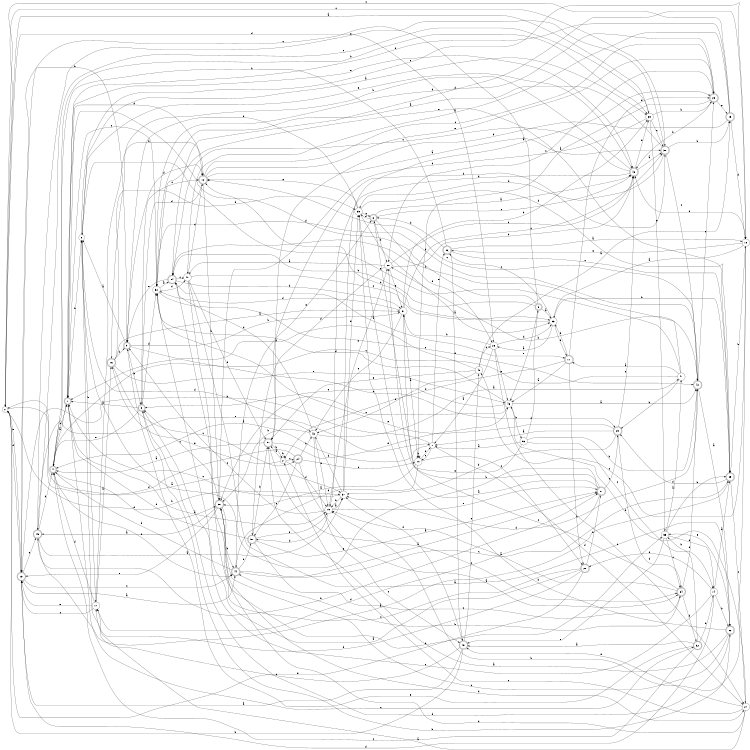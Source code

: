 digraph n45_6 {
__start0 [label="" shape="none"];

rankdir=LR;
size="8,5";

s0 [style="filled", color="black", fillcolor="white" shape="circle", label="0"];
s1 [style="rounded,filled", color="black", fillcolor="white" shape="doublecircle", label="1"];
s2 [style="filled", color="black", fillcolor="white" shape="circle", label="2"];
s3 [style="rounded,filled", color="black", fillcolor="white" shape="doublecircle", label="3"];
s4 [style="rounded,filled", color="black", fillcolor="white" shape="doublecircle", label="4"];
s5 [style="rounded,filled", color="black", fillcolor="white" shape="doublecircle", label="5"];
s6 [style="rounded,filled", color="black", fillcolor="white" shape="doublecircle", label="6"];
s7 [style="filled", color="black", fillcolor="white" shape="circle", label="7"];
s8 [style="filled", color="black", fillcolor="white" shape="circle", label="8"];
s9 [style="rounded,filled", color="black", fillcolor="white" shape="doublecircle", label="9"];
s10 [style="filled", color="black", fillcolor="white" shape="circle", label="10"];
s11 [style="rounded,filled", color="black", fillcolor="white" shape="doublecircle", label="11"];
s12 [style="rounded,filled", color="black", fillcolor="white" shape="doublecircle", label="12"];
s13 [style="rounded,filled", color="black", fillcolor="white" shape="doublecircle", label="13"];
s14 [style="filled", color="black", fillcolor="white" shape="circle", label="14"];
s15 [style="rounded,filled", color="black", fillcolor="white" shape="doublecircle", label="15"];
s16 [style="rounded,filled", color="black", fillcolor="white" shape="doublecircle", label="16"];
s17 [style="filled", color="black", fillcolor="white" shape="circle", label="17"];
s18 [style="filled", color="black", fillcolor="white" shape="circle", label="18"];
s19 [style="filled", color="black", fillcolor="white" shape="circle", label="19"];
s20 [style="filled", color="black", fillcolor="white" shape="circle", label="20"];
s21 [style="rounded,filled", color="black", fillcolor="white" shape="doublecircle", label="21"];
s22 [style="rounded,filled", color="black", fillcolor="white" shape="doublecircle", label="22"];
s23 [style="rounded,filled", color="black", fillcolor="white" shape="doublecircle", label="23"];
s24 [style="rounded,filled", color="black", fillcolor="white" shape="doublecircle", label="24"];
s25 [style="rounded,filled", color="black", fillcolor="white" shape="doublecircle", label="25"];
s26 [style="filled", color="black", fillcolor="white" shape="circle", label="26"];
s27 [style="filled", color="black", fillcolor="white" shape="circle", label="27"];
s28 [style="rounded,filled", color="black", fillcolor="white" shape="doublecircle", label="28"];
s29 [style="rounded,filled", color="black", fillcolor="white" shape="doublecircle", label="29"];
s30 [style="rounded,filled", color="black", fillcolor="white" shape="doublecircle", label="30"];
s31 [style="filled", color="black", fillcolor="white" shape="circle", label="31"];
s32 [style="rounded,filled", color="black", fillcolor="white" shape="doublecircle", label="32"];
s33 [style="filled", color="black", fillcolor="white" shape="circle", label="33"];
s34 [style="rounded,filled", color="black", fillcolor="white" shape="doublecircle", label="34"];
s35 [style="filled", color="black", fillcolor="white" shape="circle", label="35"];
s36 [style="rounded,filled", color="black", fillcolor="white" shape="doublecircle", label="36"];
s37 [style="filled", color="black", fillcolor="white" shape="circle", label="37"];
s38 [style="rounded,filled", color="black", fillcolor="white" shape="doublecircle", label="38"];
s39 [style="filled", color="black", fillcolor="white" shape="circle", label="39"];
s40 [style="filled", color="black", fillcolor="white" shape="circle", label="40"];
s41 [style="filled", color="black", fillcolor="white" shape="circle", label="41"];
s42 [style="rounded,filled", color="black", fillcolor="white" shape="doublecircle", label="42"];
s43 [style="filled", color="black", fillcolor="white" shape="circle", label="43"];
s44 [style="rounded,filled", color="black", fillcolor="white" shape="doublecircle", label="44"];
s45 [style="rounded,filled", color="black", fillcolor="white" shape="doublecircle", label="45"];
s46 [style="filled", color="black", fillcolor="white" shape="circle", label="46"];
s47 [style="filled", color="black", fillcolor="white" shape="circle", label="47"];
s48 [style="rounded,filled", color="black", fillcolor="white" shape="doublecircle", label="48"];
s49 [style="rounded,filled", color="black", fillcolor="white" shape="doublecircle", label="49"];
s50 [style="rounded,filled", color="black", fillcolor="white" shape="doublecircle", label="50"];
s51 [style="rounded,filled", color="black", fillcolor="white" shape="doublecircle", label="51"];
s52 [style="filled", color="black", fillcolor="white" shape="circle", label="52"];
s53 [style="filled", color="black", fillcolor="white" shape="circle", label="53"];
s54 [style="rounded,filled", color="black", fillcolor="white" shape="doublecircle", label="54"];
s55 [style="filled", color="black", fillcolor="white" shape="circle", label="55"];
s0 -> s37 [label="a"];
s0 -> s37 [label="b"];
s0 -> s30 [label="c"];
s0 -> s26 [label="d"];
s0 -> s13 [label="e"];
s1 -> s19 [label="a"];
s1 -> s8 [label="b"];
s1 -> s32 [label="c"];
s1 -> s12 [label="d"];
s1 -> s49 [label="e"];
s2 -> s50 [label="a"];
s2 -> s2 [label="b"];
s2 -> s24 [label="c"];
s2 -> s19 [label="d"];
s2 -> s16 [label="e"];
s3 -> s1 [label="a"];
s3 -> s22 [label="b"];
s3 -> s12 [label="c"];
s3 -> s52 [label="d"];
s3 -> s4 [label="e"];
s4 -> s1 [label="a"];
s4 -> s39 [label="b"];
s4 -> s1 [label="c"];
s4 -> s38 [label="d"];
s4 -> s44 [label="e"];
s5 -> s33 [label="a"];
s5 -> s54 [label="b"];
s5 -> s13 [label="c"];
s5 -> s1 [label="d"];
s5 -> s46 [label="e"];
s6 -> s49 [label="a"];
s6 -> s20 [label="b"];
s6 -> s49 [label="c"];
s6 -> s35 [label="d"];
s6 -> s26 [label="e"];
s7 -> s4 [label="a"];
s7 -> s13 [label="b"];
s7 -> s10 [label="c"];
s7 -> s27 [label="d"];
s7 -> s36 [label="e"];
s8 -> s39 [label="a"];
s8 -> s17 [label="b"];
s8 -> s18 [label="c"];
s8 -> s43 [label="d"];
s8 -> s49 [label="e"];
s9 -> s8 [label="a"];
s9 -> s31 [label="b"];
s9 -> s29 [label="c"];
s9 -> s12 [label="d"];
s9 -> s3 [label="e"];
s10 -> s38 [label="a"];
s10 -> s10 [label="b"];
s10 -> s28 [label="c"];
s10 -> s44 [label="d"];
s10 -> s7 [label="e"];
s11 -> s46 [label="a"];
s11 -> s33 [label="b"];
s11 -> s28 [label="c"];
s11 -> s2 [label="d"];
s11 -> s23 [label="e"];
s12 -> s30 [label="a"];
s12 -> s38 [label="b"];
s12 -> s23 [label="c"];
s12 -> s3 [label="d"];
s12 -> s23 [label="e"];
s13 -> s44 [label="a"];
s13 -> s9 [label="b"];
s13 -> s44 [label="c"];
s13 -> s0 [label="d"];
s13 -> s45 [label="e"];
s14 -> s25 [label="a"];
s14 -> s22 [label="b"];
s14 -> s3 [label="c"];
s14 -> s13 [label="d"];
s14 -> s28 [label="e"];
s15 -> s47 [label="a"];
s15 -> s50 [label="b"];
s15 -> s0 [label="c"];
s15 -> s18 [label="d"];
s15 -> s1 [label="e"];
s16 -> s31 [label="a"];
s16 -> s9 [label="b"];
s16 -> s24 [label="c"];
s16 -> s35 [label="d"];
s16 -> s46 [label="e"];
s17 -> s16 [label="a"];
s17 -> s12 [label="b"];
s17 -> s13 [label="c"];
s17 -> s4 [label="d"];
s17 -> s13 [label="e"];
s18 -> s33 [label="a"];
s18 -> s19 [label="b"];
s18 -> s40 [label="c"];
s18 -> s49 [label="d"];
s18 -> s36 [label="e"];
s19 -> s37 [label="a"];
s19 -> s20 [label="b"];
s19 -> s9 [label="c"];
s19 -> s51 [label="d"];
s19 -> s21 [label="e"];
s20 -> s47 [label="a"];
s20 -> s49 [label="b"];
s20 -> s49 [label="c"];
s20 -> s51 [label="d"];
s20 -> s31 [label="e"];
s21 -> s35 [label="a"];
s21 -> s6 [label="b"];
s21 -> s29 [label="c"];
s21 -> s17 [label="d"];
s21 -> s8 [label="e"];
s22 -> s50 [label="a"];
s22 -> s35 [label="b"];
s22 -> s38 [label="c"];
s22 -> s3 [label="d"];
s22 -> s55 [label="e"];
s23 -> s10 [label="a"];
s23 -> s49 [label="b"];
s23 -> s20 [label="c"];
s23 -> s52 [label="d"];
s23 -> s15 [label="e"];
s24 -> s34 [label="a"];
s24 -> s43 [label="b"];
s24 -> s10 [label="c"];
s24 -> s0 [label="d"];
s24 -> s51 [label="e"];
s25 -> s45 [label="a"];
s25 -> s18 [label="b"];
s25 -> s27 [label="c"];
s25 -> s29 [label="d"];
s25 -> s52 [label="e"];
s26 -> s7 [label="a"];
s26 -> s31 [label="b"];
s26 -> s27 [label="c"];
s26 -> s33 [label="d"];
s26 -> s46 [label="e"];
s27 -> s17 [label="a"];
s27 -> s46 [label="b"];
s27 -> s2 [label="c"];
s27 -> s38 [label="d"];
s27 -> s48 [label="e"];
s28 -> s52 [label="a"];
s28 -> s21 [label="b"];
s28 -> s54 [label="c"];
s28 -> s17 [label="d"];
s28 -> s0 [label="e"];
s29 -> s7 [label="a"];
s29 -> s37 [label="b"];
s29 -> s49 [label="c"];
s29 -> s34 [label="d"];
s29 -> s52 [label="e"];
s30 -> s52 [label="a"];
s30 -> s15 [label="b"];
s30 -> s42 [label="c"];
s30 -> s35 [label="d"];
s30 -> s45 [label="e"];
s31 -> s10 [label="a"];
s31 -> s39 [label="b"];
s31 -> s30 [label="c"];
s31 -> s52 [label="d"];
s31 -> s43 [label="e"];
s32 -> s48 [label="a"];
s32 -> s55 [label="b"];
s32 -> s4 [label="c"];
s32 -> s14 [label="d"];
s32 -> s9 [label="e"];
s33 -> s26 [label="a"];
s33 -> s25 [label="b"];
s33 -> s36 [label="c"];
s33 -> s12 [label="d"];
s33 -> s11 [label="e"];
s34 -> s19 [label="a"];
s34 -> s44 [label="b"];
s34 -> s31 [label="c"];
s34 -> s32 [label="d"];
s34 -> s42 [label="e"];
s35 -> s33 [label="a"];
s35 -> s9 [label="b"];
s35 -> s6 [label="c"];
s35 -> s25 [label="d"];
s35 -> s12 [label="e"];
s36 -> s18 [label="a"];
s36 -> s4 [label="b"];
s36 -> s25 [label="c"];
s36 -> s6 [label="d"];
s36 -> s48 [label="e"];
s37 -> s23 [label="a"];
s37 -> s19 [label="b"];
s37 -> s1 [label="c"];
s37 -> s43 [label="d"];
s37 -> s35 [label="e"];
s38 -> s45 [label="a"];
s38 -> s44 [label="b"];
s38 -> s3 [label="c"];
s38 -> s27 [label="d"];
s38 -> s13 [label="e"];
s39 -> s0 [label="a"];
s39 -> s23 [label="b"];
s39 -> s30 [label="c"];
s39 -> s38 [label="d"];
s39 -> s55 [label="e"];
s40 -> s15 [label="a"];
s40 -> s43 [label="b"];
s40 -> s26 [label="c"];
s40 -> s1 [label="d"];
s40 -> s50 [label="e"];
s41 -> s11 [label="a"];
s41 -> s29 [label="b"];
s41 -> s4 [label="c"];
s41 -> s54 [label="d"];
s41 -> s8 [label="e"];
s42 -> s22 [label="a"];
s42 -> s20 [label="b"];
s42 -> s12 [label="c"];
s42 -> s37 [label="d"];
s42 -> s23 [label="e"];
s43 -> s41 [label="a"];
s43 -> s38 [label="b"];
s43 -> s48 [label="c"];
s43 -> s54 [label="d"];
s43 -> s19 [label="e"];
s44 -> s21 [label="a"];
s44 -> s51 [label="b"];
s44 -> s25 [label="c"];
s44 -> s4 [label="d"];
s44 -> s6 [label="e"];
s45 -> s37 [label="a"];
s45 -> s21 [label="b"];
s45 -> s39 [label="c"];
s45 -> s4 [label="d"];
s45 -> s7 [label="e"];
s46 -> s42 [label="a"];
s46 -> s53 [label="b"];
s46 -> s38 [label="c"];
s46 -> s52 [label="d"];
s46 -> s3 [label="e"];
s47 -> s22 [label="a"];
s47 -> s55 [label="b"];
s47 -> s33 [label="c"];
s47 -> s12 [label="d"];
s47 -> s50 [label="e"];
s48 -> s13 [label="a"];
s48 -> s0 [label="b"];
s48 -> s8 [label="c"];
s48 -> s37 [label="d"];
s48 -> s40 [label="e"];
s49 -> s30 [label="a"];
s49 -> s16 [label="b"];
s49 -> s54 [label="c"];
s49 -> s19 [label="d"];
s49 -> s39 [label="e"];
s50 -> s4 [label="a"];
s50 -> s2 [label="b"];
s50 -> s34 [label="c"];
s50 -> s30 [label="d"];
s50 -> s46 [label="e"];
s51 -> s21 [label="a"];
s51 -> s50 [label="b"];
s51 -> s34 [label="c"];
s51 -> s1 [label="d"];
s51 -> s19 [label="e"];
s52 -> s54 [label="a"];
s52 -> s42 [label="b"];
s52 -> s1 [label="c"];
s52 -> s47 [label="d"];
s52 -> s42 [label="e"];
s53 -> s7 [label="a"];
s53 -> s42 [label="b"];
s53 -> s14 [label="c"];
s53 -> s5 [label="d"];
s53 -> s20 [label="e"];
s54 -> s11 [label="a"];
s54 -> s31 [label="b"];
s54 -> s47 [label="c"];
s54 -> s18 [label="d"];
s54 -> s9 [label="e"];
s55 -> s41 [label="a"];
s55 -> s25 [label="b"];
s55 -> s34 [label="c"];
s55 -> s14 [label="d"];
s55 -> s48 [label="e"];

}